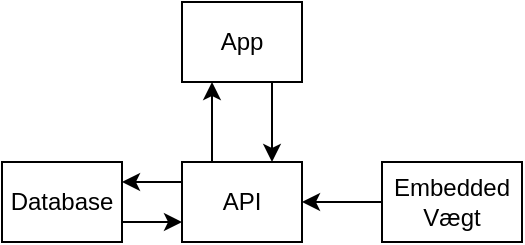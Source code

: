 <mxfile version="20.5.3" type="device"><diagram id="9mLVn9qjYzeWqTz_rBsG" name="Page-1"><mxGraphModel dx="813" dy="431" grid="1" gridSize="10" guides="1" tooltips="1" connect="1" arrows="1" fold="1" page="1" pageScale="1" pageWidth="827" pageHeight="1169" math="0" shadow="0"><root><mxCell id="0"/><mxCell id="1" parent="0"/><mxCell id="GIhCTOtwTUXrSVi3dkmI-10" style="edgeStyle=orthogonalEdgeStyle;rounded=0;orthogonalLoop=1;jettySize=auto;html=1;exitX=0.75;exitY=1;exitDx=0;exitDy=0;entryX=0.75;entryY=0;entryDx=0;entryDy=0;" edge="1" parent="1" source="GIhCTOtwTUXrSVi3dkmI-1" target="GIhCTOtwTUXrSVi3dkmI-3"><mxGeometry relative="1" as="geometry"/></mxCell><mxCell id="GIhCTOtwTUXrSVi3dkmI-1" value="App" style="whiteSpace=wrap;html=1;" vertex="1" parent="1"><mxGeometry x="300" y="280" width="60" height="40" as="geometry"/></mxCell><mxCell id="GIhCTOtwTUXrSVi3dkmI-6" value="" style="edgeStyle=orthogonalEdgeStyle;rounded=0;orthogonalLoop=1;jettySize=auto;html=1;" edge="1" parent="1" source="GIhCTOtwTUXrSVi3dkmI-2" target="GIhCTOtwTUXrSVi3dkmI-3"><mxGeometry relative="1" as="geometry"/></mxCell><mxCell id="GIhCTOtwTUXrSVi3dkmI-2" value="Embedded Vægt" style="whiteSpace=wrap;html=1;" vertex="1" parent="1"><mxGeometry x="400" y="360" width="70" height="40" as="geometry"/></mxCell><mxCell id="GIhCTOtwTUXrSVi3dkmI-9" style="edgeStyle=orthogonalEdgeStyle;rounded=0;orthogonalLoop=1;jettySize=auto;html=1;exitX=0.25;exitY=0;exitDx=0;exitDy=0;entryX=0.25;entryY=1;entryDx=0;entryDy=0;" edge="1" parent="1" source="GIhCTOtwTUXrSVi3dkmI-3" target="GIhCTOtwTUXrSVi3dkmI-1"><mxGeometry relative="1" as="geometry"/></mxCell><mxCell id="GIhCTOtwTUXrSVi3dkmI-11" style="edgeStyle=orthogonalEdgeStyle;rounded=0;orthogonalLoop=1;jettySize=auto;html=1;entryX=1;entryY=0.25;entryDx=0;entryDy=0;" edge="1" parent="1" source="GIhCTOtwTUXrSVi3dkmI-3" target="GIhCTOtwTUXrSVi3dkmI-4"><mxGeometry relative="1" as="geometry"><Array as="points"><mxPoint x="280" y="370"/><mxPoint x="280" y="370"/></Array></mxGeometry></mxCell><mxCell id="GIhCTOtwTUXrSVi3dkmI-3" value="API" style="whiteSpace=wrap;html=1;" vertex="1" parent="1"><mxGeometry x="300" y="360" width="60" height="40" as="geometry"/></mxCell><mxCell id="GIhCTOtwTUXrSVi3dkmI-12" style="edgeStyle=orthogonalEdgeStyle;rounded=0;orthogonalLoop=1;jettySize=auto;html=1;exitX=1;exitY=0.75;exitDx=0;exitDy=0;entryX=0;entryY=0.75;entryDx=0;entryDy=0;" edge="1" parent="1" source="GIhCTOtwTUXrSVi3dkmI-4" target="GIhCTOtwTUXrSVi3dkmI-3"><mxGeometry relative="1" as="geometry"/></mxCell><mxCell id="GIhCTOtwTUXrSVi3dkmI-4" value="Database" style="whiteSpace=wrap;html=1;" vertex="1" parent="1"><mxGeometry x="210" y="360" width="60" height="40" as="geometry"/></mxCell></root></mxGraphModel></diagram></mxfile>